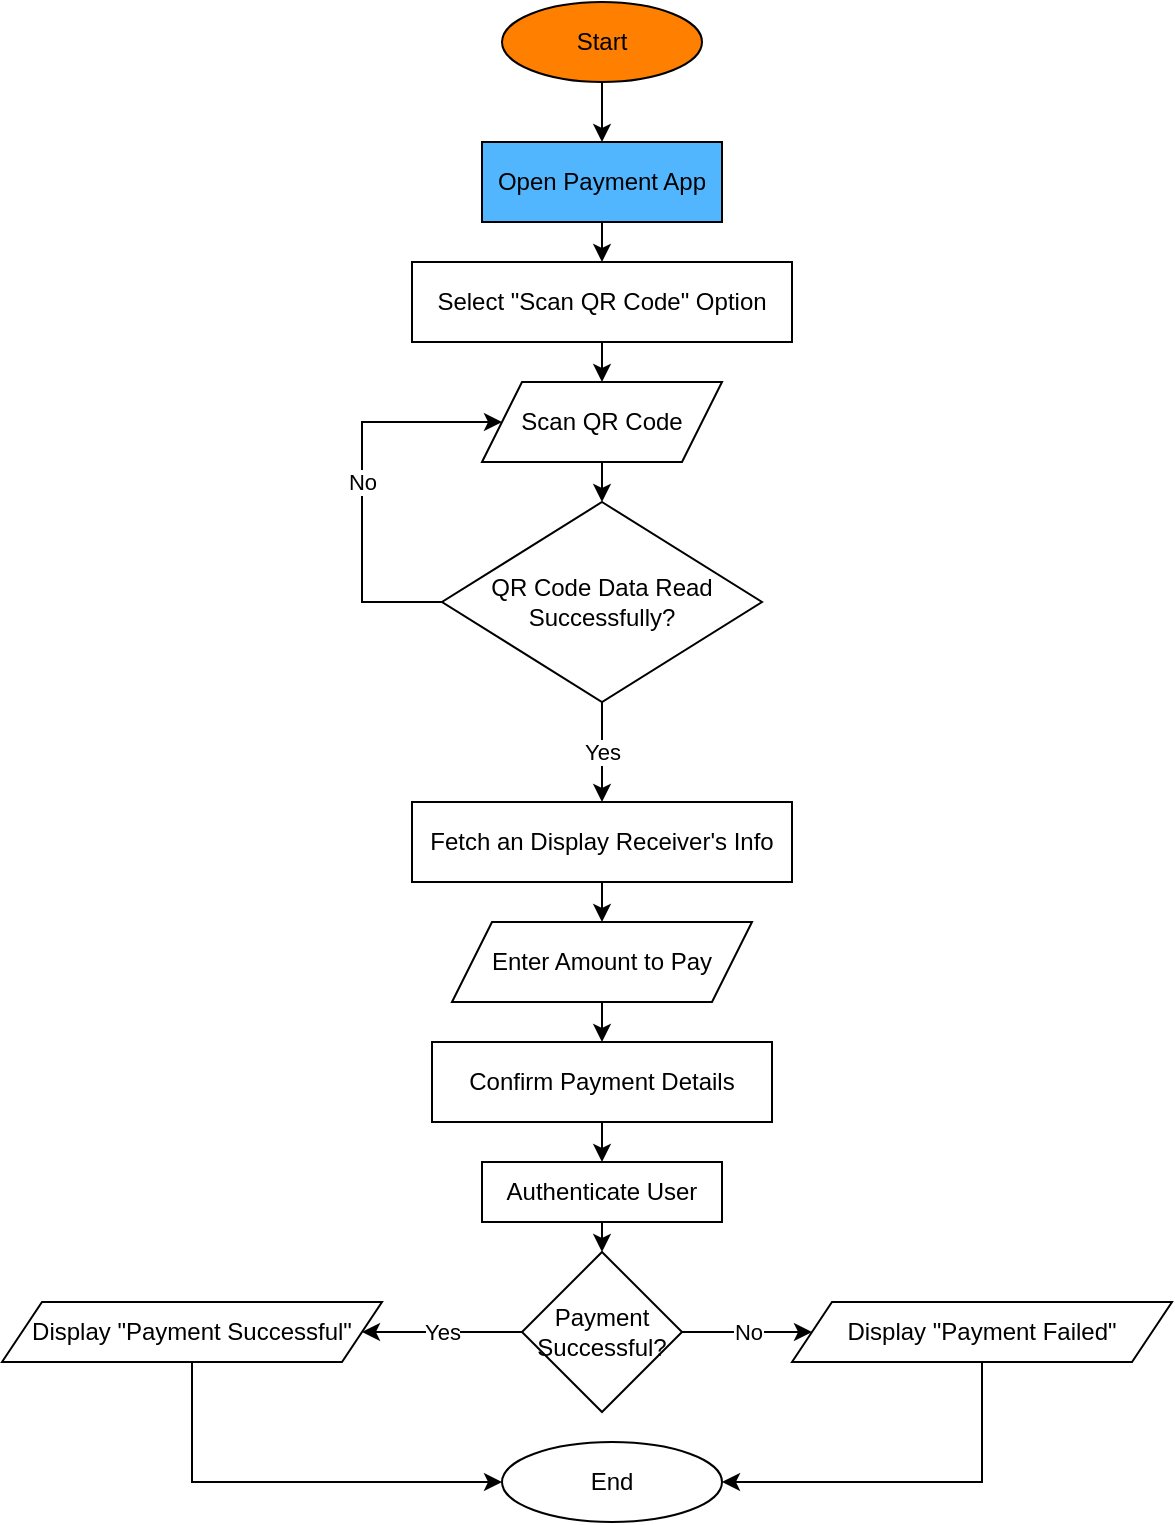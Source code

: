 <mxfile version="28.0.6">
  <diagram name="Page-1" id="s_N3txjX2u7fHhI0Iva7">
    <mxGraphModel dx="557" dy="267" grid="1" gridSize="10" guides="1" tooltips="1" connect="1" arrows="1" fold="1" page="1" pageScale="1" pageWidth="850" pageHeight="1100" math="0" shadow="0">
      <root>
        <mxCell id="0" />
        <mxCell id="1" parent="0" />
        <mxCell id="4X83u_APxH54qknZEtrp-1" value="Start" style="ellipse;whiteSpace=wrap;html=1;fillColor=#FF8000;strokeColor=default;" vertex="1" parent="1">
          <mxGeometry x="350" y="20" width="100" height="40" as="geometry" />
        </mxCell>
        <mxCell id="4X83u_APxH54qknZEtrp-4" value="Open Payment App" style="rounded=0;whiteSpace=wrap;html=1;fillColor=#52B6FF;" vertex="1" parent="1">
          <mxGeometry x="340" y="90" width="120" height="40" as="geometry" />
        </mxCell>
        <mxCell id="4X83u_APxH54qknZEtrp-5" value="Select &quot;Scan QR Code&quot; Option" style="rounded=0;whiteSpace=wrap;html=1;" vertex="1" parent="1">
          <mxGeometry x="305" y="150" width="190" height="40" as="geometry" />
        </mxCell>
        <mxCell id="4X83u_APxH54qknZEtrp-6" value="Scan QR Code" style="shape=parallelogram;perimeter=parallelogramPerimeter;whiteSpace=wrap;html=1;fixedSize=1;" vertex="1" parent="1">
          <mxGeometry x="340" y="210" width="120" height="40" as="geometry" />
        </mxCell>
        <mxCell id="4X83u_APxH54qknZEtrp-7" value="QR Code Data Read Successfully?" style="rhombus;whiteSpace=wrap;html=1;" vertex="1" parent="1">
          <mxGeometry x="320" y="270" width="160" height="100" as="geometry" />
        </mxCell>
        <mxCell id="4X83u_APxH54qknZEtrp-8" value="Fetch an Display Receiver&#39;s Info" style="rounded=0;whiteSpace=wrap;html=1;" vertex="1" parent="1">
          <mxGeometry x="305" y="420" width="190" height="40" as="geometry" />
        </mxCell>
        <mxCell id="4X83u_APxH54qknZEtrp-10" value="Enter Amount to Pay" style="shape=parallelogram;perimeter=parallelogramPerimeter;whiteSpace=wrap;html=1;fixedSize=1;" vertex="1" parent="1">
          <mxGeometry x="325" y="480" width="150" height="40" as="geometry" />
        </mxCell>
        <mxCell id="4X83u_APxH54qknZEtrp-11" value="Confirm Payment Details" style="rounded=0;whiteSpace=wrap;html=1;" vertex="1" parent="1">
          <mxGeometry x="315" y="540" width="170" height="40" as="geometry" />
        </mxCell>
        <mxCell id="4X83u_APxH54qknZEtrp-12" value="Authenticate User" style="rounded=0;whiteSpace=wrap;html=1;" vertex="1" parent="1">
          <mxGeometry x="340" y="600" width="120" height="30" as="geometry" />
        </mxCell>
        <mxCell id="4X83u_APxH54qknZEtrp-13" value="Payment Successful?" style="rhombus;whiteSpace=wrap;html=1;" vertex="1" parent="1">
          <mxGeometry x="360" y="645" width="80" height="80" as="geometry" />
        </mxCell>
        <mxCell id="4X83u_APxH54qknZEtrp-14" value="Display &quot;Payment Successful&quot;" style="shape=parallelogram;perimeter=parallelogramPerimeter;whiteSpace=wrap;html=1;fixedSize=1;" vertex="1" parent="1">
          <mxGeometry x="100" y="670" width="190" height="30" as="geometry" />
        </mxCell>
        <mxCell id="4X83u_APxH54qknZEtrp-15" value="Display &quot;Payment Failed&quot;" style="shape=parallelogram;perimeter=parallelogramPerimeter;whiteSpace=wrap;html=1;fixedSize=1;" vertex="1" parent="1">
          <mxGeometry x="495" y="670" width="190" height="30" as="geometry" />
        </mxCell>
        <mxCell id="4X83u_APxH54qknZEtrp-16" value="End" style="ellipse;whiteSpace=wrap;html=1;" vertex="1" parent="1">
          <mxGeometry x="350" y="740" width="110" height="40" as="geometry" />
        </mxCell>
        <mxCell id="4X83u_APxH54qknZEtrp-18" value="" style="endArrow=classic;html=1;rounded=0;entryX=0.5;entryY=0;entryDx=0;entryDy=0;exitX=0.5;exitY=1;exitDx=0;exitDy=0;" edge="1" parent="1" source="4X83u_APxH54qknZEtrp-1" target="4X83u_APxH54qknZEtrp-4">
          <mxGeometry width="50" height="50" relative="1" as="geometry">
            <mxPoint x="340" y="100" as="sourcePoint" />
            <mxPoint x="390" y="50" as="targetPoint" />
          </mxGeometry>
        </mxCell>
        <mxCell id="4X83u_APxH54qknZEtrp-19" value="" style="endArrow=classic;html=1;rounded=0;entryX=0.5;entryY=0;entryDx=0;entryDy=0;exitX=0.5;exitY=1;exitDx=0;exitDy=0;" edge="1" parent="1" source="4X83u_APxH54qknZEtrp-4" target="4X83u_APxH54qknZEtrp-5">
          <mxGeometry width="50" height="50" relative="1" as="geometry">
            <mxPoint x="340" y="100" as="sourcePoint" />
            <mxPoint x="390" y="50" as="targetPoint" />
          </mxGeometry>
        </mxCell>
        <mxCell id="4X83u_APxH54qknZEtrp-20" value="" style="endArrow=classic;html=1;rounded=0;entryX=0.5;entryY=0;entryDx=0;entryDy=0;exitX=0.5;exitY=1;exitDx=0;exitDy=0;" edge="1" parent="1" source="4X83u_APxH54qknZEtrp-5" target="4X83u_APxH54qknZEtrp-6">
          <mxGeometry width="50" height="50" relative="1" as="geometry">
            <mxPoint x="340" y="230" as="sourcePoint" />
            <mxPoint x="390" y="180" as="targetPoint" />
          </mxGeometry>
        </mxCell>
        <mxCell id="4X83u_APxH54qknZEtrp-21" value="" style="endArrow=classic;html=1;rounded=0;entryX=0.5;entryY=0;entryDx=0;entryDy=0;exitX=0.5;exitY=1;exitDx=0;exitDy=0;" edge="1" parent="1" source="4X83u_APxH54qknZEtrp-6" target="4X83u_APxH54qknZEtrp-7">
          <mxGeometry width="50" height="50" relative="1" as="geometry">
            <mxPoint x="340" y="300" as="sourcePoint" />
            <mxPoint x="390" y="250" as="targetPoint" />
          </mxGeometry>
        </mxCell>
        <mxCell id="4X83u_APxH54qknZEtrp-23" value="" style="endArrow=classic;html=1;rounded=0;entryX=0.5;entryY=0;entryDx=0;entryDy=0;exitX=0.5;exitY=1;exitDx=0;exitDy=0;" edge="1" parent="1" source="4X83u_APxH54qknZEtrp-7" target="4X83u_APxH54qknZEtrp-8">
          <mxGeometry relative="1" as="geometry">
            <mxPoint x="320" y="280" as="sourcePoint" />
            <mxPoint x="420" y="280" as="targetPoint" />
          </mxGeometry>
        </mxCell>
        <mxCell id="4X83u_APxH54qknZEtrp-24" value="Yes" style="edgeLabel;resizable=0;html=1;;align=center;verticalAlign=middle;" connectable="0" vertex="1" parent="4X83u_APxH54qknZEtrp-23">
          <mxGeometry relative="1" as="geometry" />
        </mxCell>
        <mxCell id="4X83u_APxH54qknZEtrp-25" value="" style="endArrow=classic;html=1;rounded=0;exitX=0;exitY=0.5;exitDx=0;exitDy=0;entryX=0;entryY=0.5;entryDx=0;entryDy=0;" edge="1" parent="1" source="4X83u_APxH54qknZEtrp-7" target="4X83u_APxH54qknZEtrp-6">
          <mxGeometry relative="1" as="geometry">
            <mxPoint x="240" y="380" as="sourcePoint" />
            <mxPoint x="340" y="380" as="targetPoint" />
            <Array as="points">
              <mxPoint x="280" y="320" />
              <mxPoint x="280" y="230" />
            </Array>
          </mxGeometry>
        </mxCell>
        <mxCell id="4X83u_APxH54qknZEtrp-26" value="No" style="edgeLabel;resizable=0;html=1;;align=center;verticalAlign=middle;" connectable="0" vertex="1" parent="4X83u_APxH54qknZEtrp-25">
          <mxGeometry relative="1" as="geometry" />
        </mxCell>
        <mxCell id="4X83u_APxH54qknZEtrp-27" value="" style="endArrow=classic;html=1;rounded=0;entryX=0.5;entryY=0;entryDx=0;entryDy=0;exitX=0.5;exitY=1;exitDx=0;exitDy=0;" edge="1" parent="1" source="4X83u_APxH54qknZEtrp-8" target="4X83u_APxH54qknZEtrp-10">
          <mxGeometry width="50" height="50" relative="1" as="geometry">
            <mxPoint x="270" y="510" as="sourcePoint" />
            <mxPoint x="320" y="460" as="targetPoint" />
          </mxGeometry>
        </mxCell>
        <mxCell id="4X83u_APxH54qknZEtrp-28" value="" style="endArrow=classic;html=1;rounded=0;entryX=0.5;entryY=0;entryDx=0;entryDy=0;exitX=0.5;exitY=1;exitDx=0;exitDy=0;" edge="1" parent="1" source="4X83u_APxH54qknZEtrp-10" target="4X83u_APxH54qknZEtrp-11">
          <mxGeometry width="50" height="50" relative="1" as="geometry">
            <mxPoint x="340" y="510" as="sourcePoint" />
            <mxPoint x="390" y="460" as="targetPoint" />
          </mxGeometry>
        </mxCell>
        <mxCell id="4X83u_APxH54qknZEtrp-29" value="" style="endArrow=classic;html=1;rounded=0;entryX=0.5;entryY=0;entryDx=0;entryDy=0;exitX=0.5;exitY=1;exitDx=0;exitDy=0;" edge="1" parent="1" source="4X83u_APxH54qknZEtrp-11" target="4X83u_APxH54qknZEtrp-12">
          <mxGeometry width="50" height="50" relative="1" as="geometry">
            <mxPoint x="340" y="510" as="sourcePoint" />
            <mxPoint x="390" y="460" as="targetPoint" />
          </mxGeometry>
        </mxCell>
        <mxCell id="4X83u_APxH54qknZEtrp-30" value="" style="endArrow=classic;html=1;rounded=0;entryX=0.5;entryY=0;entryDx=0;entryDy=0;exitX=0.5;exitY=1;exitDx=0;exitDy=0;" edge="1" parent="1" source="4X83u_APxH54qknZEtrp-12" target="4X83u_APxH54qknZEtrp-13">
          <mxGeometry width="50" height="50" relative="1" as="geometry">
            <mxPoint x="340" y="510" as="sourcePoint" />
            <mxPoint x="390" y="460" as="targetPoint" />
          </mxGeometry>
        </mxCell>
        <mxCell id="4X83u_APxH54qknZEtrp-31" value="" style="endArrow=classic;html=1;rounded=0;entryX=0;entryY=0.5;entryDx=0;entryDy=0;exitX=1;exitY=0.5;exitDx=0;exitDy=0;" edge="1" parent="1" source="4X83u_APxH54qknZEtrp-13" target="4X83u_APxH54qknZEtrp-15">
          <mxGeometry relative="1" as="geometry">
            <mxPoint x="310" y="560" as="sourcePoint" />
            <mxPoint x="410" y="560" as="targetPoint" />
          </mxGeometry>
        </mxCell>
        <mxCell id="4X83u_APxH54qknZEtrp-32" value="No" style="edgeLabel;resizable=0;html=1;;align=center;verticalAlign=middle;" connectable="0" vertex="1" parent="4X83u_APxH54qknZEtrp-31">
          <mxGeometry relative="1" as="geometry" />
        </mxCell>
        <mxCell id="4X83u_APxH54qknZEtrp-38" value="" style="endArrow=classic;html=1;rounded=0;entryX=1;entryY=0.5;entryDx=0;entryDy=0;exitX=0;exitY=0.5;exitDx=0;exitDy=0;" edge="1" parent="1" source="4X83u_APxH54qknZEtrp-13" target="4X83u_APxH54qknZEtrp-14">
          <mxGeometry relative="1" as="geometry">
            <mxPoint x="340" y="580" as="sourcePoint" />
            <mxPoint x="440" y="580" as="targetPoint" />
          </mxGeometry>
        </mxCell>
        <mxCell id="4X83u_APxH54qknZEtrp-39" value="Yes" style="edgeLabel;resizable=0;html=1;;align=center;verticalAlign=middle;" connectable="0" vertex="1" parent="4X83u_APxH54qknZEtrp-38">
          <mxGeometry relative="1" as="geometry" />
        </mxCell>
        <mxCell id="4X83u_APxH54qknZEtrp-40" value="" style="endArrow=classic;html=1;rounded=0;exitX=0.5;exitY=1;exitDx=0;exitDy=0;entryX=0;entryY=0.5;entryDx=0;entryDy=0;" edge="1" parent="1" source="4X83u_APxH54qknZEtrp-14" target="4X83u_APxH54qknZEtrp-16">
          <mxGeometry width="50" height="50" relative="1" as="geometry">
            <mxPoint x="370" y="730" as="sourcePoint" />
            <mxPoint x="420" y="680" as="targetPoint" />
            <Array as="points">
              <mxPoint x="195" y="760" />
            </Array>
          </mxGeometry>
        </mxCell>
        <mxCell id="4X83u_APxH54qknZEtrp-41" value="" style="endArrow=classic;html=1;rounded=0;entryX=1;entryY=0.5;entryDx=0;entryDy=0;exitX=0.5;exitY=1;exitDx=0;exitDy=0;" edge="1" parent="1" source="4X83u_APxH54qknZEtrp-15" target="4X83u_APxH54qknZEtrp-16">
          <mxGeometry width="50" height="50" relative="1" as="geometry">
            <mxPoint x="370" y="730" as="sourcePoint" />
            <mxPoint x="420" y="680" as="targetPoint" />
            <Array as="points">
              <mxPoint x="590" y="760" />
            </Array>
          </mxGeometry>
        </mxCell>
      </root>
    </mxGraphModel>
  </diagram>
</mxfile>
